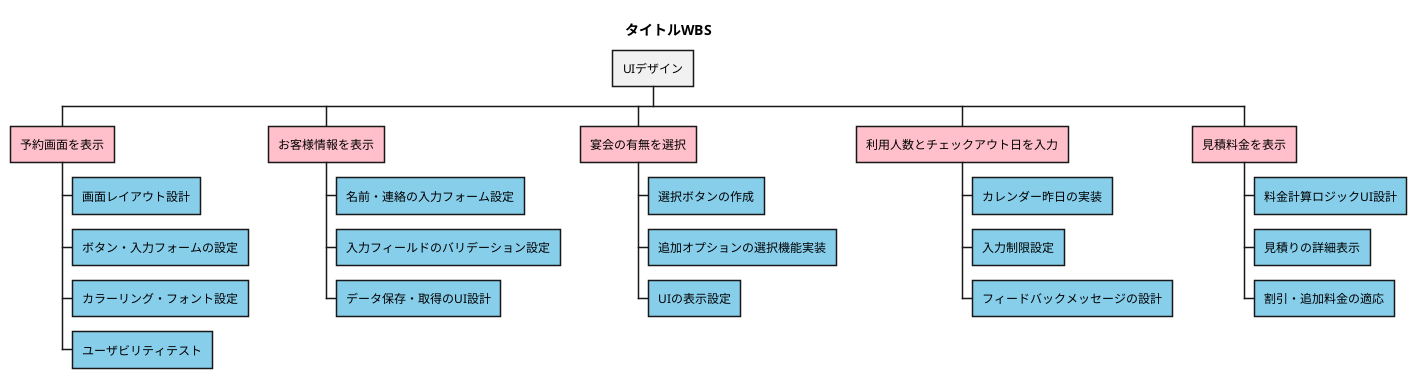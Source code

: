 @startwbs タイトルWBS
title タイトルWBS
+ UIデザイン
**[#Pink] 予約画面を表示
***[#SkyBlue] 画面レイアウト設計
***[#SkyBlue] ボタン・入力フォームの設定
***[#SkyBlue] カラーリング・フォント設定
***[#SkyBlue] ユーザビリティテスト
**[#Pink] お客様情報を表示
***[#SkyBlue] 名前・連絡の入力フォーム設定
***[#SkyBlue] 入力フィールドのバリデーション設定
***[#SkyBlue] データ保存・取得のUI設計
**[#Pink] 宴会の有無を選択
***[#SkyBlue] 選択ボタンの作成
***[#SkyBlue] 追加オプションの選択機能実装
***[#SkyBlue] UIの表示設定
**[#Pink] 利用人数とチェックアウト日を入力
***[#SkyBlue] カレンダー昨日の実装
***[#SkyBlue] 入力制限設定
***[#SkyBlue] フィードバックメッセージの設計
**[#Pink] 見積料金を表示
***[#SkyBlue] 料金計算ロジックUI設計
***[#SkyBlue] 見積りの詳細表示
***[#SkyBlue] 割引・追加料金の適応
@endwbs
